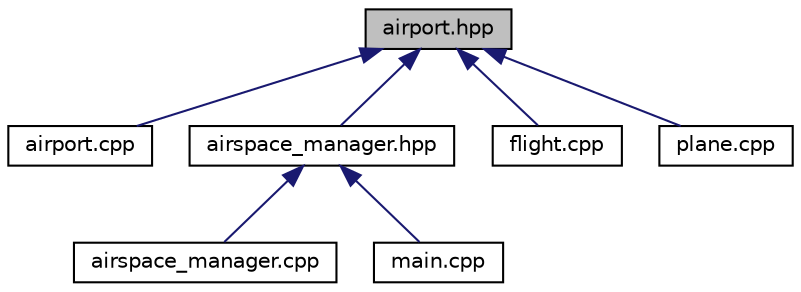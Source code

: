 digraph "airport.hpp"
{
 // LATEX_PDF_SIZE
  bgcolor="transparent";
  edge [fontname="Helvetica",fontsize="10",labelfontname="Helvetica",labelfontsize="10"];
  node [fontname="Helvetica",fontsize="10",shape=record];
  Node1 [label="airport.hpp",height=0.2,width=0.4,color="black", fillcolor="grey75", style="filled", fontcolor="black",tooltip="Contains the declaration of the airport class and its methods."];
  Node1 -> Node2 [dir="back",color="midnightblue",fontsize="10",style="solid",fontname="Helvetica"];
  Node2 [label="airport.cpp",height=0.2,width=0.4,color="black",URL="$airport_8cpp.html",tooltip=" "];
  Node1 -> Node3 [dir="back",color="midnightblue",fontsize="10",style="solid",fontname="Helvetica"];
  Node3 [label="airspace_manager.hpp",height=0.2,width=0.4,color="black",URL="$airspace__manager_8hpp.html",tooltip="Contains the declaration of the AirSpaceManager class and its methods for managing airports,..."];
  Node3 -> Node4 [dir="back",color="midnightblue",fontsize="10",style="solid",fontname="Helvetica"];
  Node4 [label="airspace_manager.cpp",height=0.2,width=0.4,color="black",URL="$airspace__manager_8cpp.html",tooltip=" "];
  Node3 -> Node5 [dir="back",color="midnightblue",fontsize="10",style="solid",fontname="Helvetica"];
  Node5 [label="main.cpp",height=0.2,width=0.4,color="black",URL="$main_8cpp.html",tooltip=" "];
  Node1 -> Node6 [dir="back",color="midnightblue",fontsize="10",style="solid",fontname="Helvetica"];
  Node6 [label="flight.cpp",height=0.2,width=0.4,color="black",URL="$flight_8cpp.html",tooltip=" "];
  Node1 -> Node7 [dir="back",color="midnightblue",fontsize="10",style="solid",fontname="Helvetica"];
  Node7 [label="plane.cpp",height=0.2,width=0.4,color="black",URL="$plane_8cpp.html",tooltip=" "];
}
